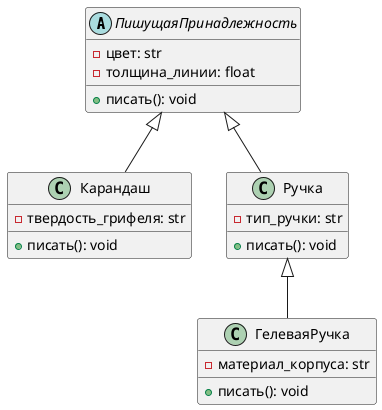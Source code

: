 @startuml
' Определение абстрактного класса
abstract class ПишущаяПринадлежность {
    - цвет: str
    - толщина_линии: float
    + писать(): void
}

' Класс Карандаш наследует от ПишущаяПринадлежность
class Карандаш {
    - твердость_грифеля: str
    + писать(): void
}

' Класс Ручка наследует от ПишущаяПринадлежность
class Ручка {
    - тип_ручки: str
    + писать(): void
}

' Класс ГелеваяРучка наследует от Ручка
class ГелеваяРучка {
    - материал_корпуса: str
    + писать(): void
}

' Наследование
ПишущаяПринадлежность <|-- Карандаш
ПишущаяПринадлежность <|-- Ручка
Ручка <|-- ГелеваяРучка

@enduml
